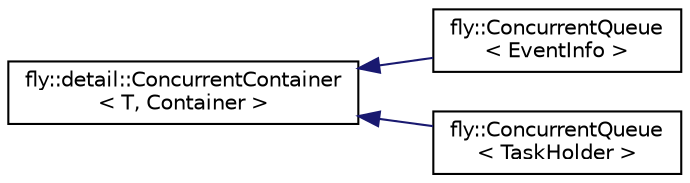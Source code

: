 digraph "Graphical Class Hierarchy"
{
 // LATEX_PDF_SIZE
  edge [fontname="Helvetica",fontsize="10",labelfontname="Helvetica",labelfontsize="10"];
  node [fontname="Helvetica",fontsize="10",shape=record];
  rankdir="LR";
  Node0 [label="fly::detail::ConcurrentContainer\l\< T, Container \>",height=0.2,width=0.4,color="black", fillcolor="white", style="filled",URL="$classfly_1_1detail_1_1_concurrent_container.html",tooltip=" "];
  Node0 -> Node1 [dir="back",color="midnightblue",fontsize="10",style="solid",fontname="Helvetica"];
  Node1 [label="fly::ConcurrentQueue\l\< EventInfo \>",height=0.2,width=0.4,color="black", fillcolor="white", style="filled",URL="$classfly_1_1_concurrent_queue.html",tooltip=" "];
  Node0 -> Node2 [dir="back",color="midnightblue",fontsize="10",style="solid",fontname="Helvetica"];
  Node2 [label="fly::ConcurrentQueue\l\< TaskHolder \>",height=0.2,width=0.4,color="black", fillcolor="white", style="filled",URL="$classfly_1_1_concurrent_queue.html",tooltip=" "];
}
